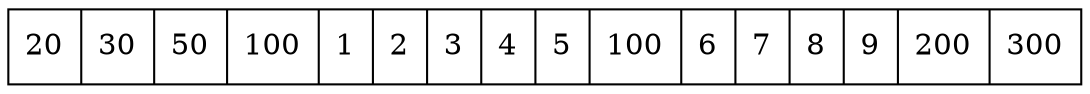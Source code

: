 digraph G{ node [shape = record ];
 rankdir=LR;X[label="{ 20|30|50|100|1|2|3|4|5|100|6|7|8|9|200|300}"]}
